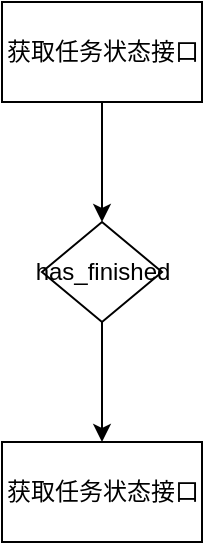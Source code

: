 <mxfile version="15.2.9" type="github">
  <diagram id="9rqPlZBYxNERPYK1JP30" name="Page-1">
    <mxGraphModel dx="1186" dy="518" grid="1" gridSize="10" guides="1" tooltips="1" connect="1" arrows="1" fold="1" page="1" pageScale="1" pageWidth="827" pageHeight="1169" math="0" shadow="0">
      <root>
        <mxCell id="0" />
        <mxCell id="1" parent="0" />
        <mxCell id="4tI01lhfBLA41W0nUm5L-3" style="edgeStyle=orthogonalEdgeStyle;rounded=0;orthogonalLoop=1;jettySize=auto;html=1;exitX=0.5;exitY=1;exitDx=0;exitDy=0;" edge="1" parent="1" source="4tI01lhfBLA41W0nUm5L-1" target="4tI01lhfBLA41W0nUm5L-2">
          <mxGeometry relative="1" as="geometry" />
        </mxCell>
        <mxCell id="4tI01lhfBLA41W0nUm5L-1" value="获取任务状态接口" style="html=1;dashed=0;whitespace=wrap;" vertex="1" parent="1">
          <mxGeometry x="220" y="180" width="100" height="50" as="geometry" />
        </mxCell>
        <mxCell id="4tI01lhfBLA41W0nUm5L-5" style="edgeStyle=orthogonalEdgeStyle;rounded=0;orthogonalLoop=1;jettySize=auto;html=1;exitX=0.5;exitY=1;exitDx=0;exitDy=0;entryX=0.5;entryY=0;entryDx=0;entryDy=0;" edge="1" parent="1" source="4tI01lhfBLA41W0nUm5L-2" target="4tI01lhfBLA41W0nUm5L-4">
          <mxGeometry relative="1" as="geometry" />
        </mxCell>
        <mxCell id="4tI01lhfBLA41W0nUm5L-2" value="has_finished" style="shape=rhombus;html=1;dashed=0;whitespace=wrap;perimeter=rhombusPerimeter;" vertex="1" parent="1">
          <mxGeometry x="240" y="290" width="60" height="50" as="geometry" />
        </mxCell>
        <mxCell id="4tI01lhfBLA41W0nUm5L-4" value="获取任务状态接口" style="html=1;dashed=0;whitespace=wrap;" vertex="1" parent="1">
          <mxGeometry x="220" y="400" width="100" height="50" as="geometry" />
        </mxCell>
      </root>
    </mxGraphModel>
  </diagram>
</mxfile>
